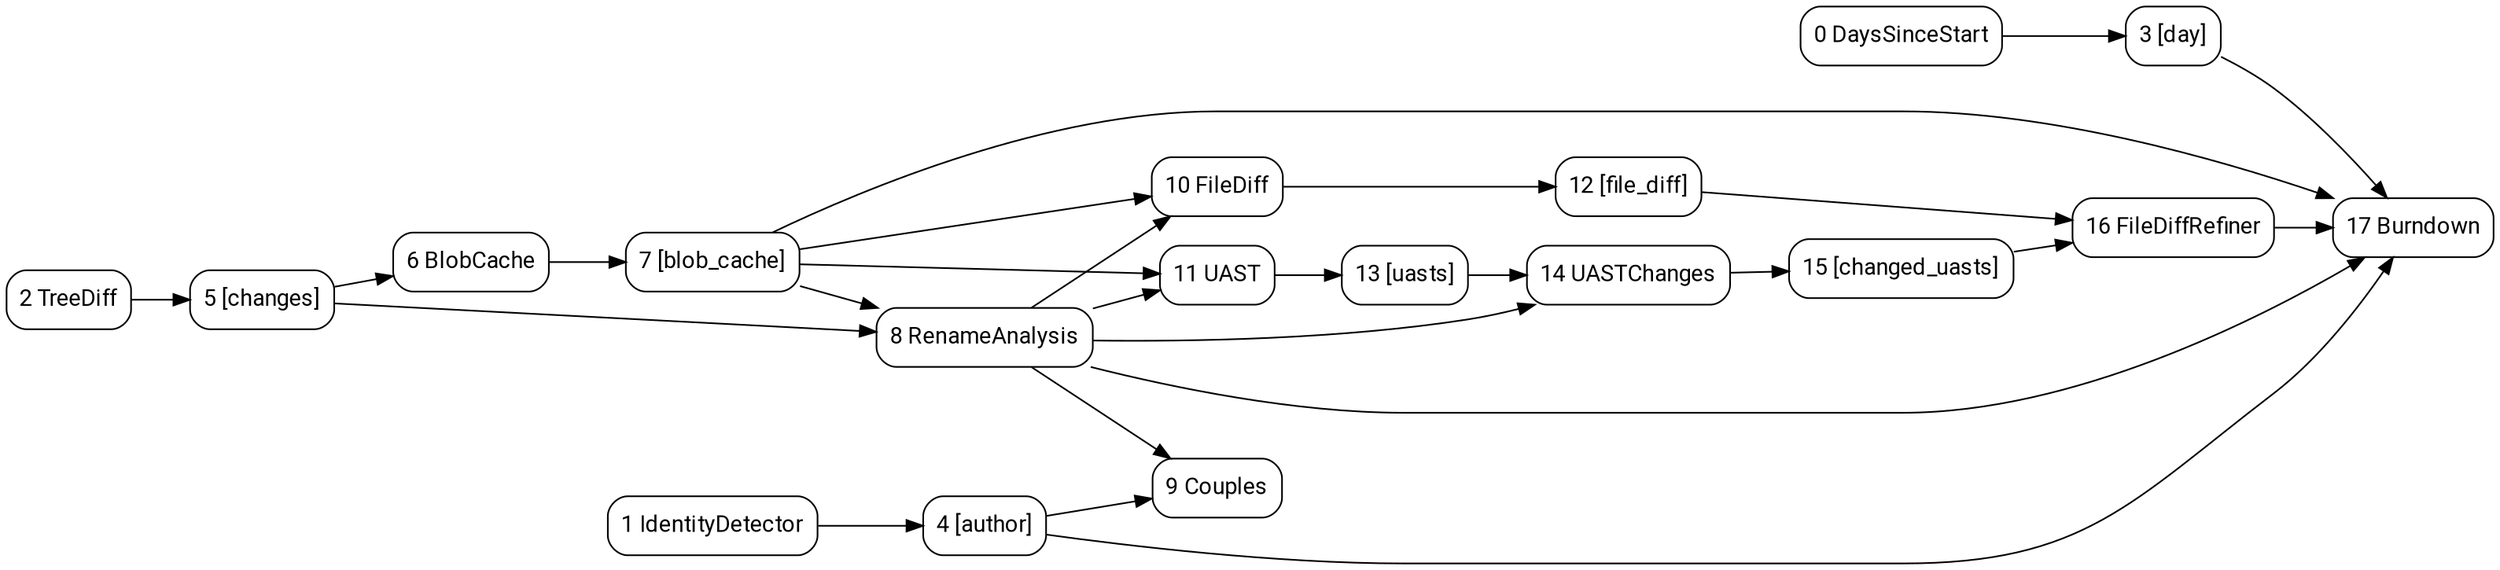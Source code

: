 digraph Hercules {
  rankdir="LR"
  node [fontname="Roboto", shape=box, style=rounded]

  "6 BlobCache" -> "7 [blob_cache]"
  "0 DaysSinceStart" -> "3 [day]"
  "10 FileDiff" -> "12 [file_diff]"
  "16 FileDiffRefiner" -> "17 Burndown"
  "1 IdentityDetector" -> "4 [author]"
  "8 RenameAnalysis" -> "17 Burndown"
  "8 RenameAnalysis" -> "9 Couples"
  "8 RenameAnalysis" -> "10 FileDiff"
  "8 RenameAnalysis" -> "11 UAST"
  "8 RenameAnalysis" -> "14 UASTChanges"
  "2 TreeDiff" -> "5 [changes]"
  "11 UAST" -> "13 [uasts]"
  "14 UASTChanges" -> "15 [changed_uasts]"
  "4 [author]" -> "17 Burndown"
  "4 [author]" -> "9 Couples"
  "7 [blob_cache]" -> "17 Burndown"
  "7 [blob_cache]" -> "10 FileDiff"
  "7 [blob_cache]" -> "8 RenameAnalysis"
  "7 [blob_cache]" -> "11 UAST"
  "15 [changed_uasts]" -> "16 FileDiffRefiner"
  "5 [changes]" -> "6 BlobCache"
  "5 [changes]" -> "8 RenameAnalysis"
  "3 [day]" -> "17 Burndown"
  "12 [file_diff]" -> "16 FileDiffRefiner"
  "13 [uasts]" -> "14 UASTChanges"
}
